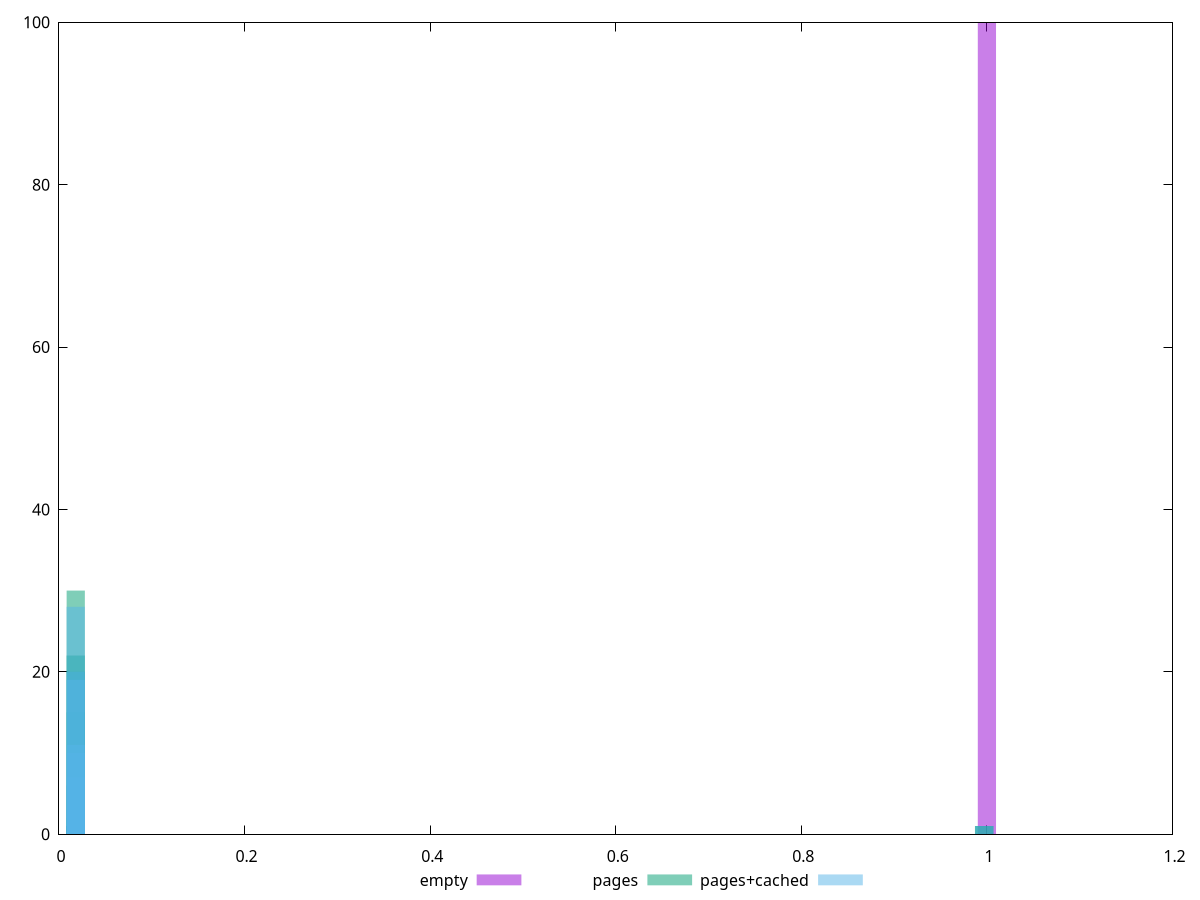 $_empty <<EOF
1 100
EOF
$_pages <<EOF
0.9969199084335774 1
0.018031573057692995 1
0.01804503252461283 30
0.01804540639869394 15
0.018045780272775046 20
0.018046154146856154 22
0.018046528020937258 6
0.9972066698537861 1
0.018032694679936314 1
0.01803979828747734 1
0.018039050539315125 2
EOF
$_pagesCached <<EOF
0.9972441255195311 1
0.01804580796317079 1
0.01801981243334885 28
0.01801995685295897 20
0.018020101272569092 10
0.018020390111789335 3
0.018019523594128607 7
0.018019668013738728 19
0.018020245692179214 11
EOF
set key outside below
set terminal pngcairo
set output "report_00004_2020-11-02T20-21-41.718Z/total-byte-weight/total-byte-weight_empty_pages_pages+cached+hist.png"
set boxwidth 0.019639609528117427
set style fill transparent solid 0.5 noborder
set yrange [0:100]
plot $_empty title "empty" with boxes ,$_pages title "pages" with boxes ,$_pagesCached title "pages+cached" with boxes ,